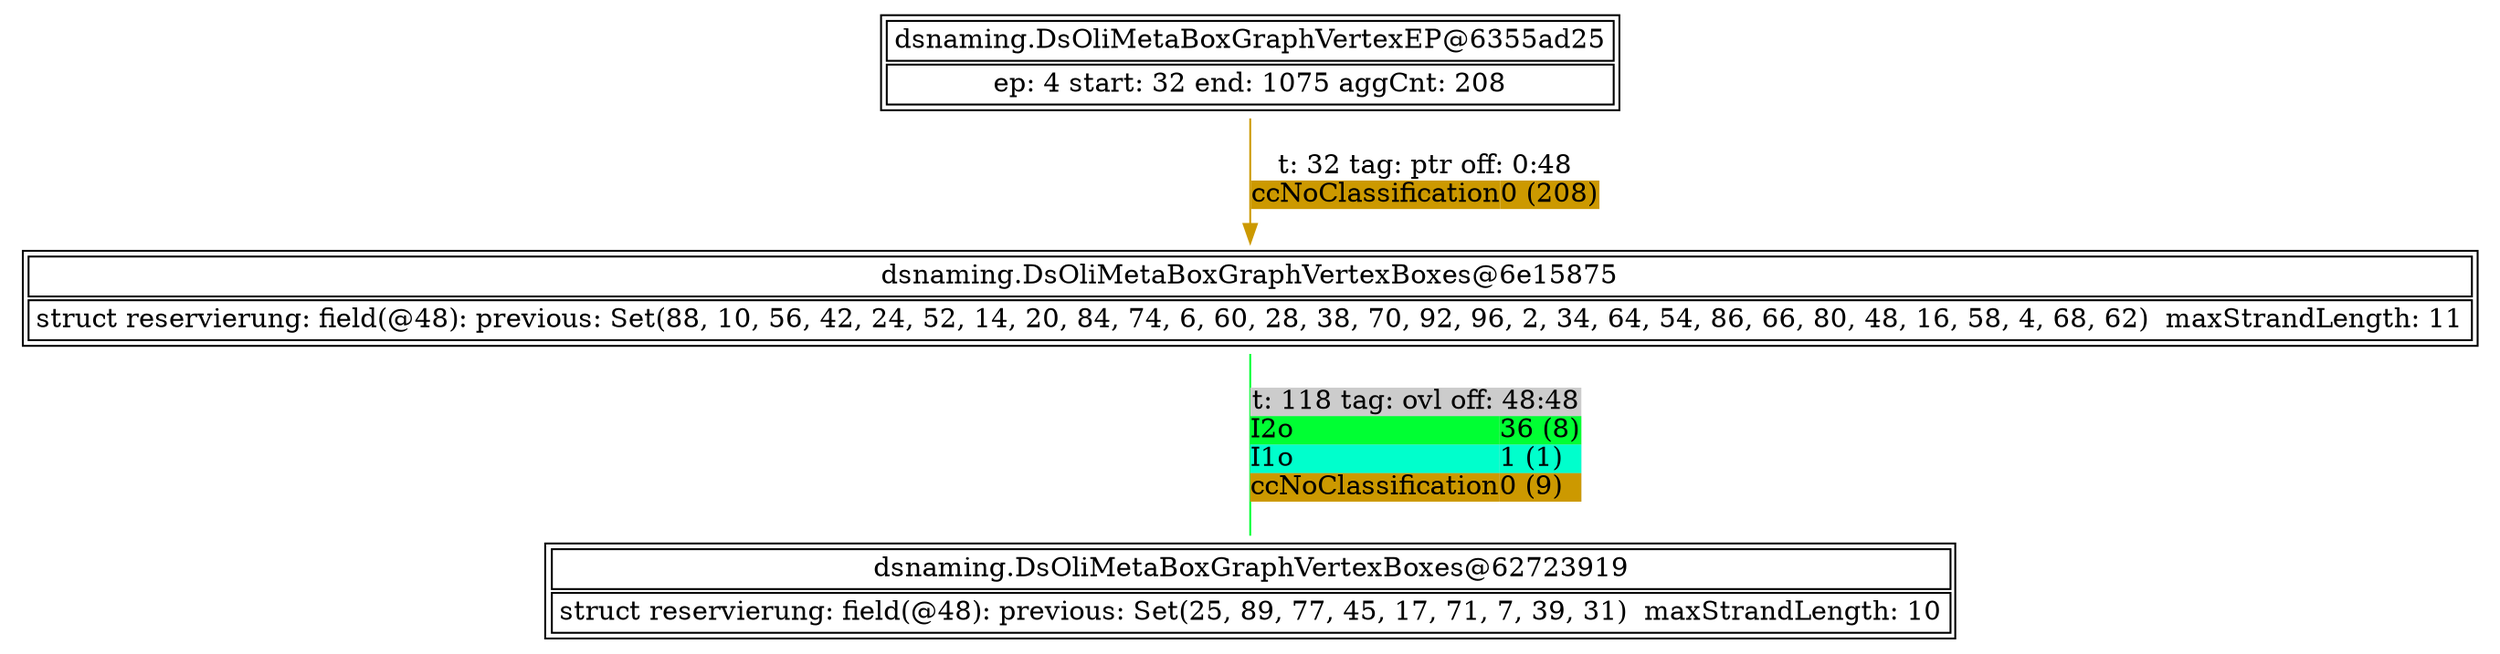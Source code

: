 digraph G {
	"dsnaming.DsOliMetaBoxGraphVertexEP@6355ad25" -> "dsnaming.DsOliMetaBoxGraphVertexBoxes@6e15875" [color = "#CC9900", label = <<TABLE BORDER="0" ALIGN="left" COLOR="black" CELLBORDER="0"  CELLPADDING="0" CELLSPACING="0"><TR><TD COLSPAN="2">t: 32 tag: ptr off: 0:48</TD></TR><TR><TD ALIGN="left" BGCOLOR="#CC9900">ccNoClassification</TD><TD ALIGN="left" BGCOLOR="#CC9900">0 (208)</TD></TR></TABLE>>]
	"dsnaming.DsOliMetaBoxGraphVertexBoxes@6e15875" -> "dsnaming.DsOliMetaBoxGraphVertexBoxes@62723919" [dir = none, label = <<TABLE BORDER="0" ALIGN="left" BGCOLOR="#CCCCCC" COLOR="black" CELLBORDER="0" CELLPADDING="0" CELLSPACING="0"><TR><TD COLSPAN="2">t: 118 tag: ovl off: 48:48</TD></TR><TR><TD ALIGN="left" BGCOLOR="#00FF33">I2o</TD><TD ALIGN="left" BGCOLOR="#00FF33">36 (8)</TD></TR><TR><TD ALIGN="left" BGCOLOR="#00FFCC">I1o</TD><TD ALIGN="left" BGCOLOR="#00FFCC">1 (1)</TD></TR><TR><TD ALIGN="left" BGCOLOR="#CC9900">ccNoClassification</TD><TD ALIGN="left" BGCOLOR="#CC9900">0 (9)</TD></TR></TABLE>>, color = "#00FF33"]
	subgraph connected_vertices {
		rankdir = LR
		"dsnaming.DsOliMetaBoxGraphVertexBoxes@6e15875"  [label = <<TABLE><TR><TD COLSPAN="2">dsnaming.DsOliMetaBoxGraphVertexBoxes@6e15875</TD></TR><TR><TD COLSPAN="2">struct reservierung: field(@48): previous: Set(88, 10, 56, 42, 24, 52, 14, 20, 84, 74, 6, 60, 28, 38, 70, 92, 96, 2, 34, 64, 54, 86, 66, 80, 48, 16, 58, 4, 68, 62)  maxStrandLength: 11</TD></TR></TABLE>>, shape = none]
		"dsnaming.DsOliMetaBoxGraphVertexBoxes@62723919"  [label = <<TABLE><TR><TD COLSPAN="2">dsnaming.DsOliMetaBoxGraphVertexBoxes@62723919</TD></TR><TR><TD COLSPAN="2">struct reservierung: field(@48): previous: Set(25, 89, 77, 45, 17, 71, 7, 39, 31)  maxStrandLength: 10</TD></TR></TABLE>>, shape = none]
		"dsnaming.DsOliMetaBoxGraphVertexEP@6355ad25"  [label = <<TABLE><TR><TD COLSPAN="2">dsnaming.DsOliMetaBoxGraphVertexEP@6355ad25</TD></TR><TR><TD COLSPAN="2">ep: 4 start: 32 end: 1075 aggCnt: 208</TD></TR></TABLE>>, shape = none]
	}
}